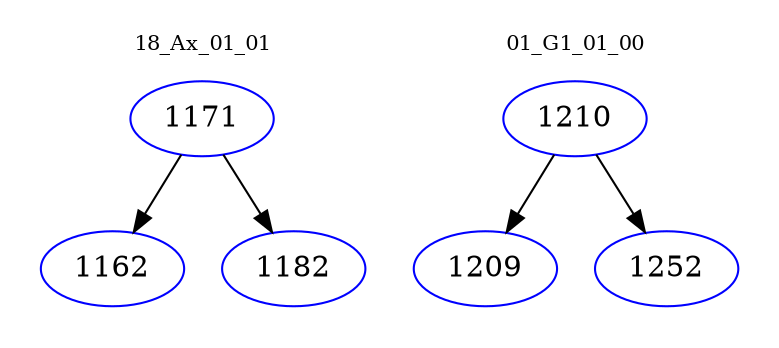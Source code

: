 digraph{
subgraph cluster_0 {
color = white
label = "18_Ax_01_01";
fontsize=10;
T0_1171 [label="1171", color="blue"]
T0_1171 -> T0_1162 [color="black"]
T0_1162 [label="1162", color="blue"]
T0_1171 -> T0_1182 [color="black"]
T0_1182 [label="1182", color="blue"]
}
subgraph cluster_1 {
color = white
label = "01_G1_01_00";
fontsize=10;
T1_1210 [label="1210", color="blue"]
T1_1210 -> T1_1209 [color="black"]
T1_1209 [label="1209", color="blue"]
T1_1210 -> T1_1252 [color="black"]
T1_1252 [label="1252", color="blue"]
}
}
